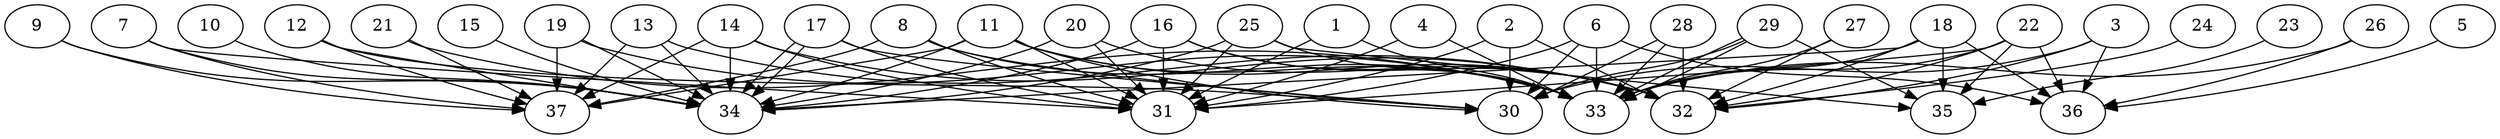 // DAG (tier=3-complex, mode=compute, n=37, ccr=0.491, fat=0.804, density=0.672, regular=0.250, jump=0.335, mindata=1048576, maxdata=16777216)
// DAG automatically generated by daggen at Sun Aug 24 16:33:34 2025
// /home/ermia/Project/Environments/daggen/bin/daggen --dot --ccr 0.491 --fat 0.804 --regular 0.250 --density 0.672 --jump 0.335 --mindata 1048576 --maxdata 16777216 -n 37 
digraph G {
  1 [size="30214275637311168", alpha="0.18", expect_size="15107137818655584"]
  1 -> 31 [size ="2134618073464832"]
  1 -> 33 [size ="2134618073464832"]
  2 [size="8184981599765901", alpha="0.10", expect_size="4092490799882950"]
  2 -> 30 [size ="845248255229952"]
  2 -> 31 [size ="845248255229952"]
  2 -> 32 [size ="845248255229952"]
  3 [size="2730249719866223230976", alpha="0.07", expect_size="1365124859933111615488"]
  3 -> 30 [size ="1562757413470208"]
  3 -> 32 [size ="1562757413470208"]
  3 -> 36 [size ="1562757413470208"]
  4 [size="1148556191419872", alpha="0.20", expect_size="574278095709936"]
  4 -> 31 [size ="122153701736448"]
  4 -> 33 [size ="122153701736448"]
  5 [size="9437194435035352", alpha="0.12", expect_size="4718597217517676"]
  5 -> 36 [size ="710783742771200"]
  6 [size="50423372714972968", alpha="0.19", expect_size="25211686357486484"]
  6 -> 30 [size ="1601464866701312"]
  6 -> 31 [size ="1601464866701312"]
  6 -> 33 [size ="1601464866701312"]
  6 -> 36 [size ="1601464866701312"]
  7 [size="1950305117312284", alpha="0.18", expect_size="975152558656142"]
  7 -> 31 [size ="37559623221248"]
  7 -> 34 [size ="37559623221248"]
  7 -> 37 [size ="37559623221248"]
  8 [size="374815298436329280", alpha="0.08", expect_size="187407649218164640"]
  8 -> 30 [size ="484271017951232"]
  8 -> 31 [size ="484271017951232"]
  8 -> 33 [size ="484271017951232"]
  8 -> 37 [size ="484271017951232"]
  9 [size="9576106512187620", alpha="0.17", expect_size="4788053256093810"]
  9 -> 34 [size ="222832600547328"]
  9 -> 37 [size ="222832600547328"]
  10 [size="873394397854630784", alpha="0.10", expect_size="436697198927315392"]
  10 -> 34 [size ="1029467455619072"]
  11 [size="1547243175083507712000", alpha="0.17", expect_size="773621587541753856000"]
  11 -> 30 [size ="1070193652531200"]
  11 -> 31 [size ="1070193652531200"]
  11 -> 32 [size ="1070193652531200"]
  11 -> 33 [size ="1070193652531200"]
  11 -> 34 [size ="1070193652531200"]
  11 -> 37 [size ="1070193652531200"]
  12 [size="87896043668648230912", alpha="0.15", expect_size="43948021834324115456"]
  12 -> 30 [size ="158150124634112"]
  12 -> 34 [size ="158150124634112"]
  12 -> 37 [size ="158150124634112"]
  13 [size="12726366055170048000", alpha="0.18", expect_size="6363183027585024000"]
  13 -> 32 [size ="43607339827200"]
  13 -> 34 [size ="43607339827200"]
  13 -> 37 [size ="43607339827200"]
  14 [size="3946852882047500812288", alpha="0.00", expect_size="1973426441023750406144"]
  14 -> 31 [size ="1997977589645312"]
  14 -> 32 [size ="1997977589645312"]
  14 -> 34 [size ="1997977589645312"]
  14 -> 37 [size ="1997977589645312"]
  15 [size="37303629691725283328", alpha="0.11", expect_size="18651814845862641664"]
  15 -> 34 [size ="89314927050752"]
  16 [size="123028061292626706432", alpha="0.10", expect_size="61514030646313353216"]
  16 -> 31 [size ="197891029204992"]
  16 -> 32 [size ="197891029204992"]
  16 -> 33 [size ="197891029204992"]
  16 -> 34 [size ="197891029204992"]
  17 [size="308922989847259", alpha="0.13", expect_size="154461494923629"]
  17 -> 30 [size ="14067905331200"]
  17 -> 31 [size ="14067905331200"]
  17 -> 34 [size ="14067905331200"]
  17 -> 34 [size ="14067905331200"]
  18 [size="475639188226370961408", alpha="0.02", expect_size="237819594113185480704"]
  18 -> 32 [size ="487463093010432"]
  18 -> 33 [size ="487463093010432"]
  18 -> 34 [size ="487463093010432"]
  18 -> 35 [size ="487463093010432"]
  18 -> 36 [size ="487463093010432"]
  19 [size="126056467256670256", alpha="0.03", expect_size="63028233628335128"]
  19 -> 33 [size ="1972426451714048"]
  19 -> 34 [size ="1972426451714048"]
  19 -> 37 [size ="1972426451714048"]
  20 [size="5454440258203411456", alpha="0.01", expect_size="2727220129101705728"]
  20 -> 31 [size ="2192817564680192"]
  20 -> 32 [size ="2192817564680192"]
  20 -> 34 [size ="2192817564680192"]
  21 [size="194898934564044931072", alpha="0.05", expect_size="97449467282022465536"]
  21 -> 33 [size ="268924042084352"]
  21 -> 37 [size ="268924042084352"]
  22 [size="1104635102182244352000", alpha="0.15", expect_size="552317551091122176000"]
  22 -> 31 [size ="854874862387200"]
  22 -> 32 [size ="854874862387200"]
  22 -> 33 [size ="854874862387200"]
  22 -> 35 [size ="854874862387200"]
  22 -> 36 [size ="854874862387200"]
  23 [size="3910140579517825024000", alpha="0.04", expect_size="1955070289758912512000"]
  23 -> 35 [size ="1985568623820800"]
  24 [size="19487013504923760", alpha="0.12", expect_size="9743506752461880"]
  24 -> 32 [size ="815206301171712"]
  25 [size="407115034712994112", alpha="0.19", expect_size="203557517356497056"]
  25 -> 31 [size ="712328924364800"]
  25 -> 33 [size ="712328924364800"]
  25 -> 34 [size ="712328924364800"]
  25 -> 35 [size ="712328924364800"]
  26 [size="2694401836554918035456", alpha="0.15", expect_size="1347200918277459017728"]
  26 -> 33 [size ="1549048079187968"]
  26 -> 36 [size ="1549048079187968"]
  27 [size="3891865271861308", alpha="0.08", expect_size="1945932635930654"]
  27 -> 32 [size ="453913752895488"]
  27 -> 33 [size ="453913752895488"]
  28 [size="3639098207739901952", alpha="0.02", expect_size="1819549103869950976"]
  28 -> 30 [size ="1464289776893952"]
  28 -> 32 [size ="1464289776893952"]
  28 -> 33 [size ="1464289776893952"]
  29 [size="526725120114505", alpha="0.12", expect_size="263362560057252"]
  29 -> 30 [size ="15905882898432"]
  29 -> 33 [size ="15905882898432"]
  29 -> 33 [size ="15905882898432"]
  29 -> 35 [size ="15905882898432"]
  30 [size="180796107855025405952", alpha="0.05", expect_size="90398053927512702976"]
  31 [size="2253911535786274062336", alpha="0.07", expect_size="1126955767893137031168"]
  32 [size="1399909002214171648", alpha="0.10", expect_size="699954501107085824"]
  33 [size="2559401823850160", alpha="0.00", expect_size="1279700911925080"]
  34 [size="33097997086688292", alpha="0.01", expect_size="16548998543344146"]
  35 [size="29728208865360844", alpha="0.06", expect_size="14864104432680422"]
  36 [size="542367457969707155456", alpha="0.09", expect_size="271183728984853577728"]
  37 [size="16036127231597156", alpha="0.13", expect_size="8018063615798578"]
}